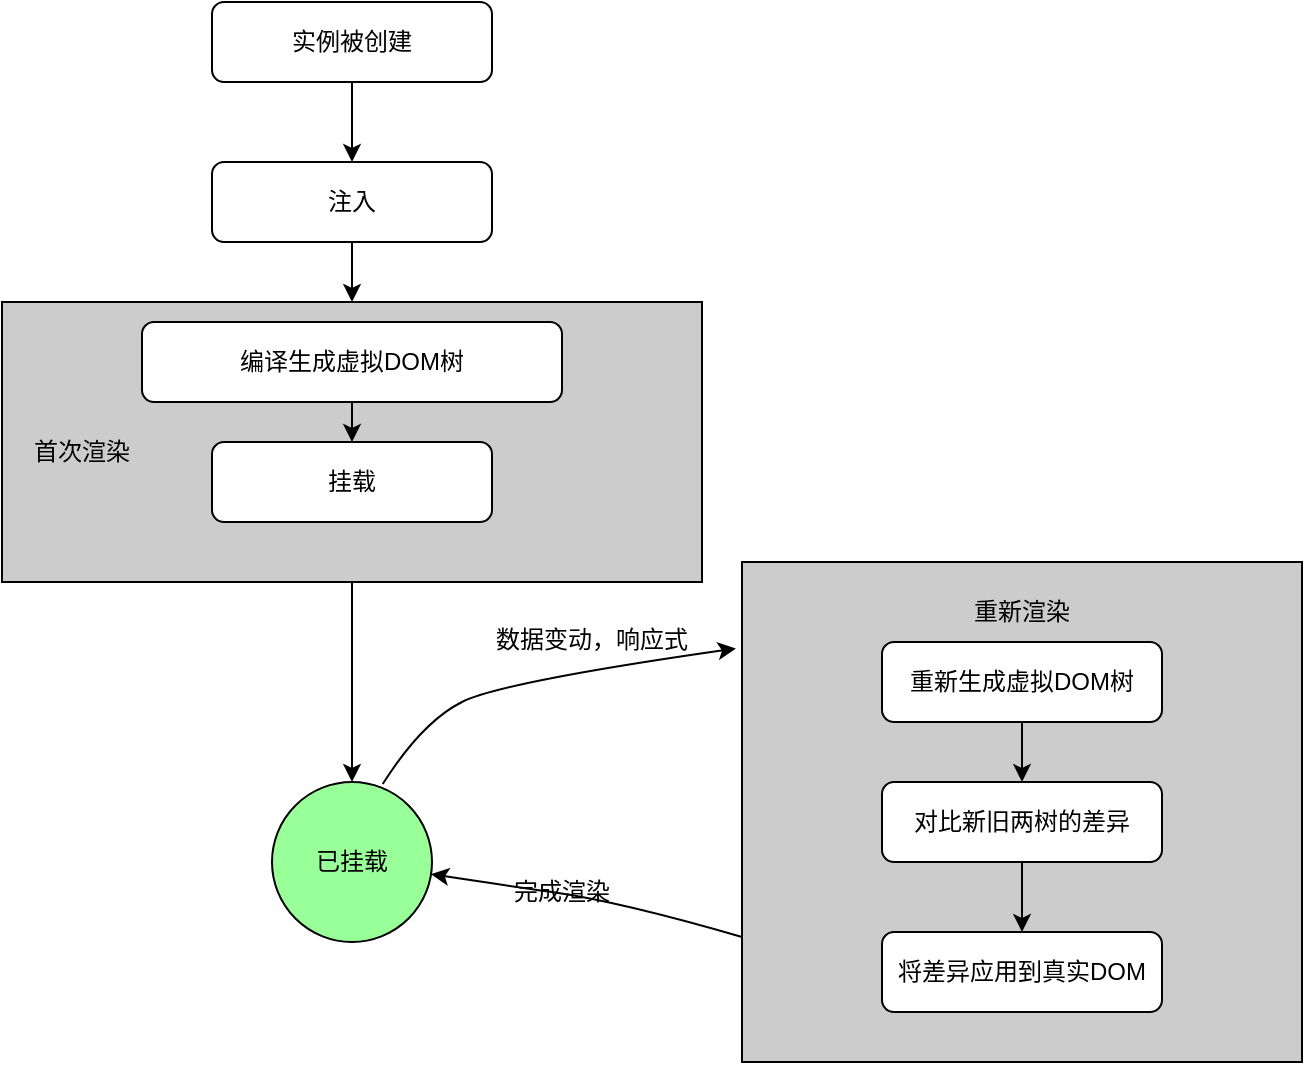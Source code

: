 <mxfile>
    <diagram id="B-8zcXAIDS1NyvHzB08A" name="第 1 页">
        <mxGraphModel dx="1117" dy="770" grid="1" gridSize="10" guides="1" tooltips="1" connect="1" arrows="1" fold="1" page="1" pageScale="1" pageWidth="827" pageHeight="1169" math="0" shadow="0">
            <root>
                <mxCell id="0"/>
                <mxCell id="1" parent="0"/>
                <mxCell id="13" value="" style="edgeStyle=none;html=1;" edge="1" parent="1" source="2" target="3">
                    <mxGeometry relative="1" as="geometry"/>
                </mxCell>
                <mxCell id="2" value="实例被创建" style="rounded=1;whiteSpace=wrap;html=1;" vertex="1" parent="1">
                    <mxGeometry x="245" y="80" width="140" height="40" as="geometry"/>
                </mxCell>
                <mxCell id="3" value="注入" style="rounded=1;whiteSpace=wrap;html=1;" vertex="1" parent="1">
                    <mxGeometry x="245" y="160" width="140" height="40" as="geometry"/>
                </mxCell>
                <mxCell id="6" value="已挂载" style="ellipse;whiteSpace=wrap;html=1;aspect=fixed;fillColor=#99FF99;" vertex="1" parent="1">
                    <mxGeometry x="275" y="470" width="80" height="80" as="geometry"/>
                </mxCell>
                <mxCell id="11" value="" style="edgeStyle=none;html=1;" edge="1" parent="1" source="10" target="6">
                    <mxGeometry relative="1" as="geometry"/>
                </mxCell>
                <mxCell id="12" value="" style="edgeStyle=none;html=1;exitX=0.5;exitY=1;exitDx=0;exitDy=0;entryX=0.5;entryY=0;entryDx=0;entryDy=0;" edge="1" parent="1" source="3" target="10">
                    <mxGeometry relative="1" as="geometry">
                        <mxPoint x="340" y="210" as="targetPoint"/>
                    </mxGeometry>
                </mxCell>
                <mxCell id="10" value="" style="rounded=0;whiteSpace=wrap;html=1;fillColor=#CCCCCC;" vertex="1" parent="1">
                    <mxGeometry x="140" y="230" width="350" height="140" as="geometry"/>
                </mxCell>
                <mxCell id="15" value="挂载" style="rounded=1;whiteSpace=wrap;html=1;fillColor=#FFFFFF;" vertex="1" parent="1">
                    <mxGeometry x="245" y="300" width="140" height="40" as="geometry"/>
                </mxCell>
                <mxCell id="16" value="" style="edgeStyle=none;html=1;" edge="1" parent="1" source="17" target="15">
                    <mxGeometry relative="1" as="geometry"/>
                </mxCell>
                <mxCell id="17" value="编译生成虚拟DOM树" style="rounded=1;whiteSpace=wrap;html=1;" vertex="1" parent="1">
                    <mxGeometry x="210" y="240" width="210" height="40" as="geometry"/>
                </mxCell>
                <mxCell id="18" value="" style="rounded=0;whiteSpace=wrap;html=1;fillColor=#CCCCCC;" vertex="1" parent="1">
                    <mxGeometry x="510" y="360" width="280" height="250" as="geometry"/>
                </mxCell>
                <mxCell id="19" value="" style="curved=1;endArrow=classic;html=1;entryX=-0.011;entryY=0.173;entryDx=0;entryDy=0;entryPerimeter=0;exitX=0.692;exitY=0.013;exitDx=0;exitDy=0;exitPerimeter=0;" edge="1" parent="1" source="6" target="18">
                    <mxGeometry width="50" height="50" relative="1" as="geometry">
                        <mxPoint x="350" y="430" as="sourcePoint"/>
                        <mxPoint x="400" y="380" as="targetPoint"/>
                        <Array as="points">
                            <mxPoint x="350" y="440"/>
                            <mxPoint x="390" y="420"/>
                        </Array>
                    </mxGeometry>
                </mxCell>
                <mxCell id="20" value="" style="curved=1;endArrow=classic;html=1;exitX=0;exitY=0.75;exitDx=0;exitDy=0;" edge="1" parent="1" source="18" target="6">
                    <mxGeometry width="50" height="50" relative="1" as="geometry">
                        <mxPoint x="400" y="500" as="sourcePoint"/>
                        <mxPoint x="450" y="450" as="targetPoint"/>
                        <Array as="points">
                            <mxPoint x="450" y="530"/>
                            <mxPoint x="380" y="520"/>
                        </Array>
                    </mxGeometry>
                </mxCell>
                <mxCell id="21" value="首次渲染" style="text;strokeColor=none;align=center;fillColor=none;html=1;verticalAlign=middle;whiteSpace=wrap;rounded=0;" vertex="1" parent="1">
                    <mxGeometry x="150" y="290" width="60" height="30" as="geometry"/>
                </mxCell>
                <mxCell id="23" value="&lt;span style=&quot;font-size: 12px;&quot;&gt;数据变动，响应式&lt;/span&gt;" style="text;strokeColor=none;align=center;fillColor=none;html=1;verticalAlign=middle;whiteSpace=wrap;rounded=0;fontSize=24;" vertex="1" parent="1">
                    <mxGeometry x="385" y="380" width="100" height="30" as="geometry"/>
                </mxCell>
                <mxCell id="26" value="完成渲染" style="text;strokeColor=none;align=center;fillColor=none;html=1;verticalAlign=middle;whiteSpace=wrap;rounded=0;fontSize=12;" vertex="1" parent="1">
                    <mxGeometry x="390" y="510" width="60" height="30" as="geometry"/>
                </mxCell>
                <mxCell id="27" value="重新渲染" style="text;strokeColor=none;align=center;fillColor=none;html=1;verticalAlign=middle;whiteSpace=wrap;rounded=0;fontSize=12;" vertex="1" parent="1">
                    <mxGeometry x="620" y="370" width="60" height="30" as="geometry"/>
                </mxCell>
                <mxCell id="30" value="" style="edgeStyle=none;html=1;fontSize=14;" edge="1" parent="1" source="28" target="29">
                    <mxGeometry relative="1" as="geometry"/>
                </mxCell>
                <mxCell id="28" value="重新生成虚拟DOM树" style="rounded=1;whiteSpace=wrap;html=1;" vertex="1" parent="1">
                    <mxGeometry x="580" y="400" width="140" height="40" as="geometry"/>
                </mxCell>
                <mxCell id="34" value="" style="edgeStyle=none;html=1;fontSize=14;" edge="1" parent="1" source="29" target="33">
                    <mxGeometry relative="1" as="geometry"/>
                </mxCell>
                <mxCell id="29" value="对比新旧两树的差异" style="rounded=1;whiteSpace=wrap;html=1;" vertex="1" parent="1">
                    <mxGeometry x="580" y="470" width="140" height="40" as="geometry"/>
                </mxCell>
                <mxCell id="33" value="将差异应用到真实DOM" style="rounded=1;whiteSpace=wrap;html=1;" vertex="1" parent="1">
                    <mxGeometry x="580" y="545" width="140" height="40" as="geometry"/>
                </mxCell>
            </root>
        </mxGraphModel>
    </diagram>
</mxfile>